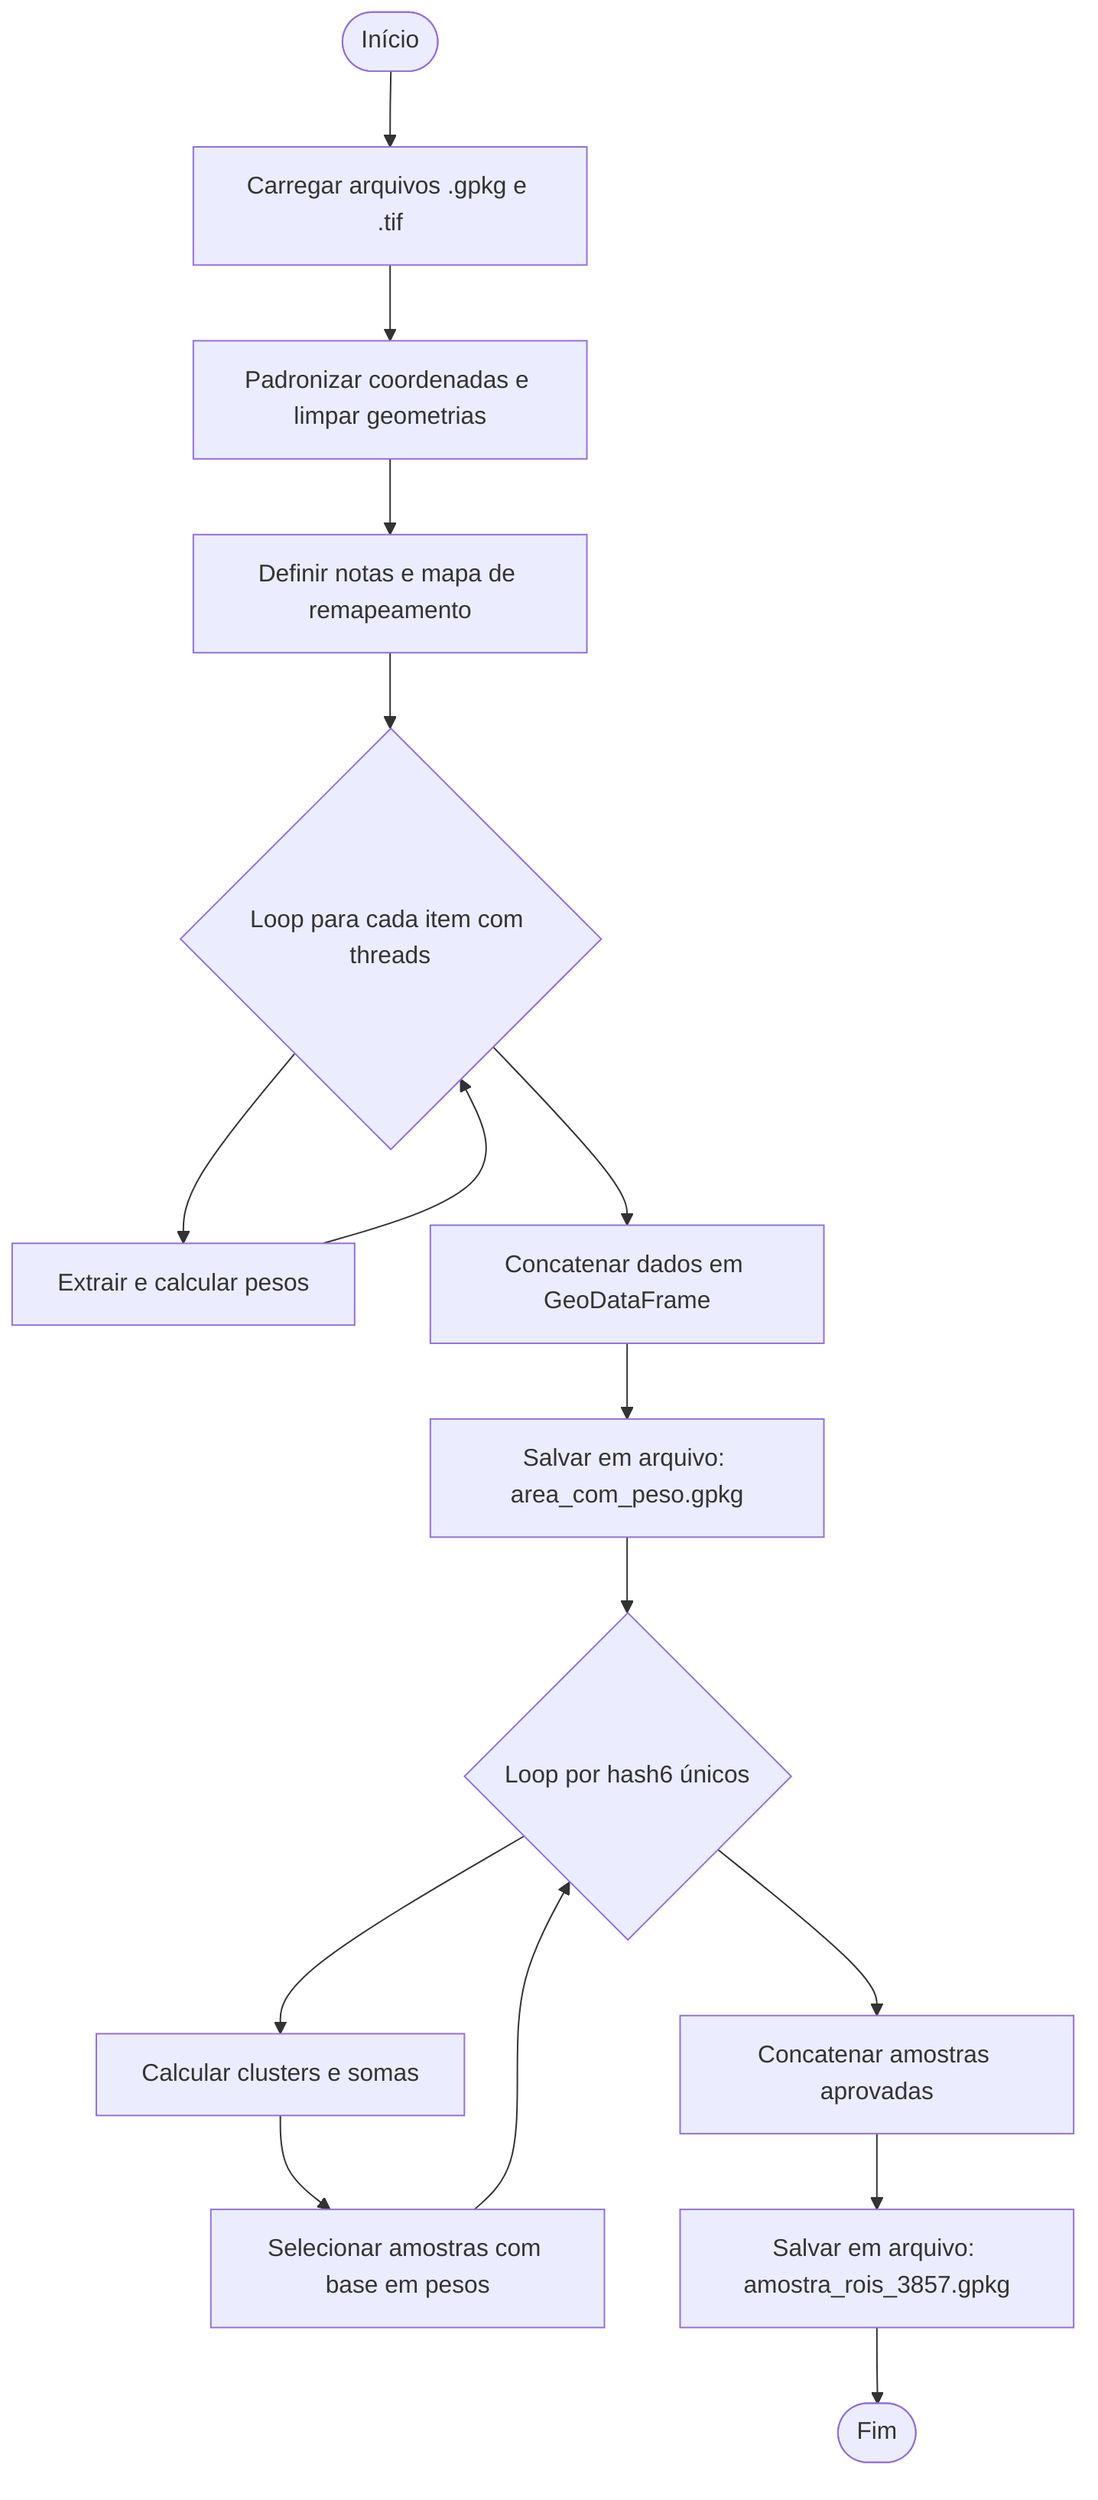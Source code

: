 graph TD
    %% Coluna 1
    A1([Início]) --> A2[Carregar arquivos .gpkg e .tif]

    A2 --> A3[Padronizar coordenadas e limpar geometrias]
    A3 --> A4[Definir notas e mapa de remapeamento]
    A4 --> A5{Loop para cada item com threads}
    A5 --> A6[Extrair e calcular pesos]
    A6 --> A5
    A5 --> A7[Concatenar dados em GeoDataFrame]
    A7 --> A9[Salvar em arquivo: area_com_peso.gpkg]
    
    A9 --> B1{Loop por hash6 únicos}
    B1 --> B2[Calcular clusters e somas]
    B2 --> B3[Selecionar amostras com base em pesos]
    B3 --> B1
    B1 --> B4[Concatenar amostras aprovadas]
    B4 --> B5[Salvar em arquivo: amostra_rois_3857.gpkg]


    %% Fim
    B5 --> Fim([Fim])